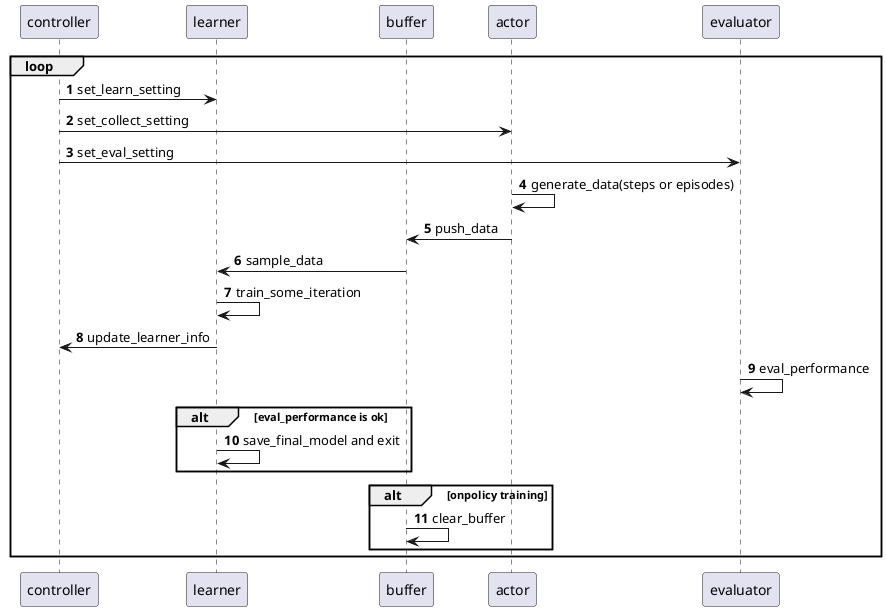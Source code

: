 @startuml
participant controller
participant learner
participant buffer
participant actor
participant evaluator

loop
  autonumber
  controller -> learner: set_learn_setting
  controller -> actor: set_collect_setting
  controller -> evaluator: set_eval_setting
  actor -> actor : generate_data(steps or episodes)
  actor -> buffer : push_data
  buffer -> learner : sample_data
  learner -> learner : train_some_iteration
  learner -> controller : update_learner_info
  evaluator -> evaluator : eval_performance
  alt eval_performance is ok
    learner -> learner : save_final_model and exit
  end
  alt onpolicy training
    buffer -> buffer : clear_buffer
  end
end

@enduml
